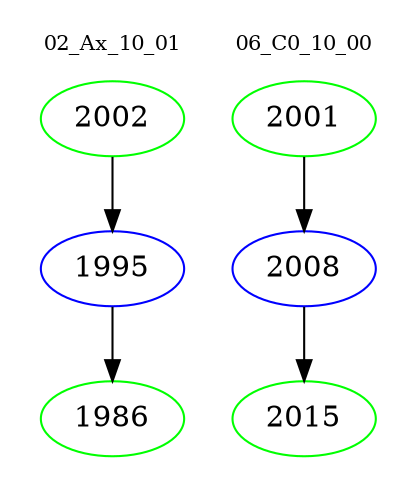 digraph{
subgraph cluster_0 {
color = white
label = "02_Ax_10_01";
fontsize=10;
T0_2002 [label="2002", color="green"]
T0_2002 -> T0_1995 [color="black"]
T0_1995 [label="1995", color="blue"]
T0_1995 -> T0_1986 [color="black"]
T0_1986 [label="1986", color="green"]
}
subgraph cluster_1 {
color = white
label = "06_C0_10_00";
fontsize=10;
T1_2001 [label="2001", color="green"]
T1_2001 -> T1_2008 [color="black"]
T1_2008 [label="2008", color="blue"]
T1_2008 -> T1_2015 [color="black"]
T1_2015 [label="2015", color="green"]
}
}
